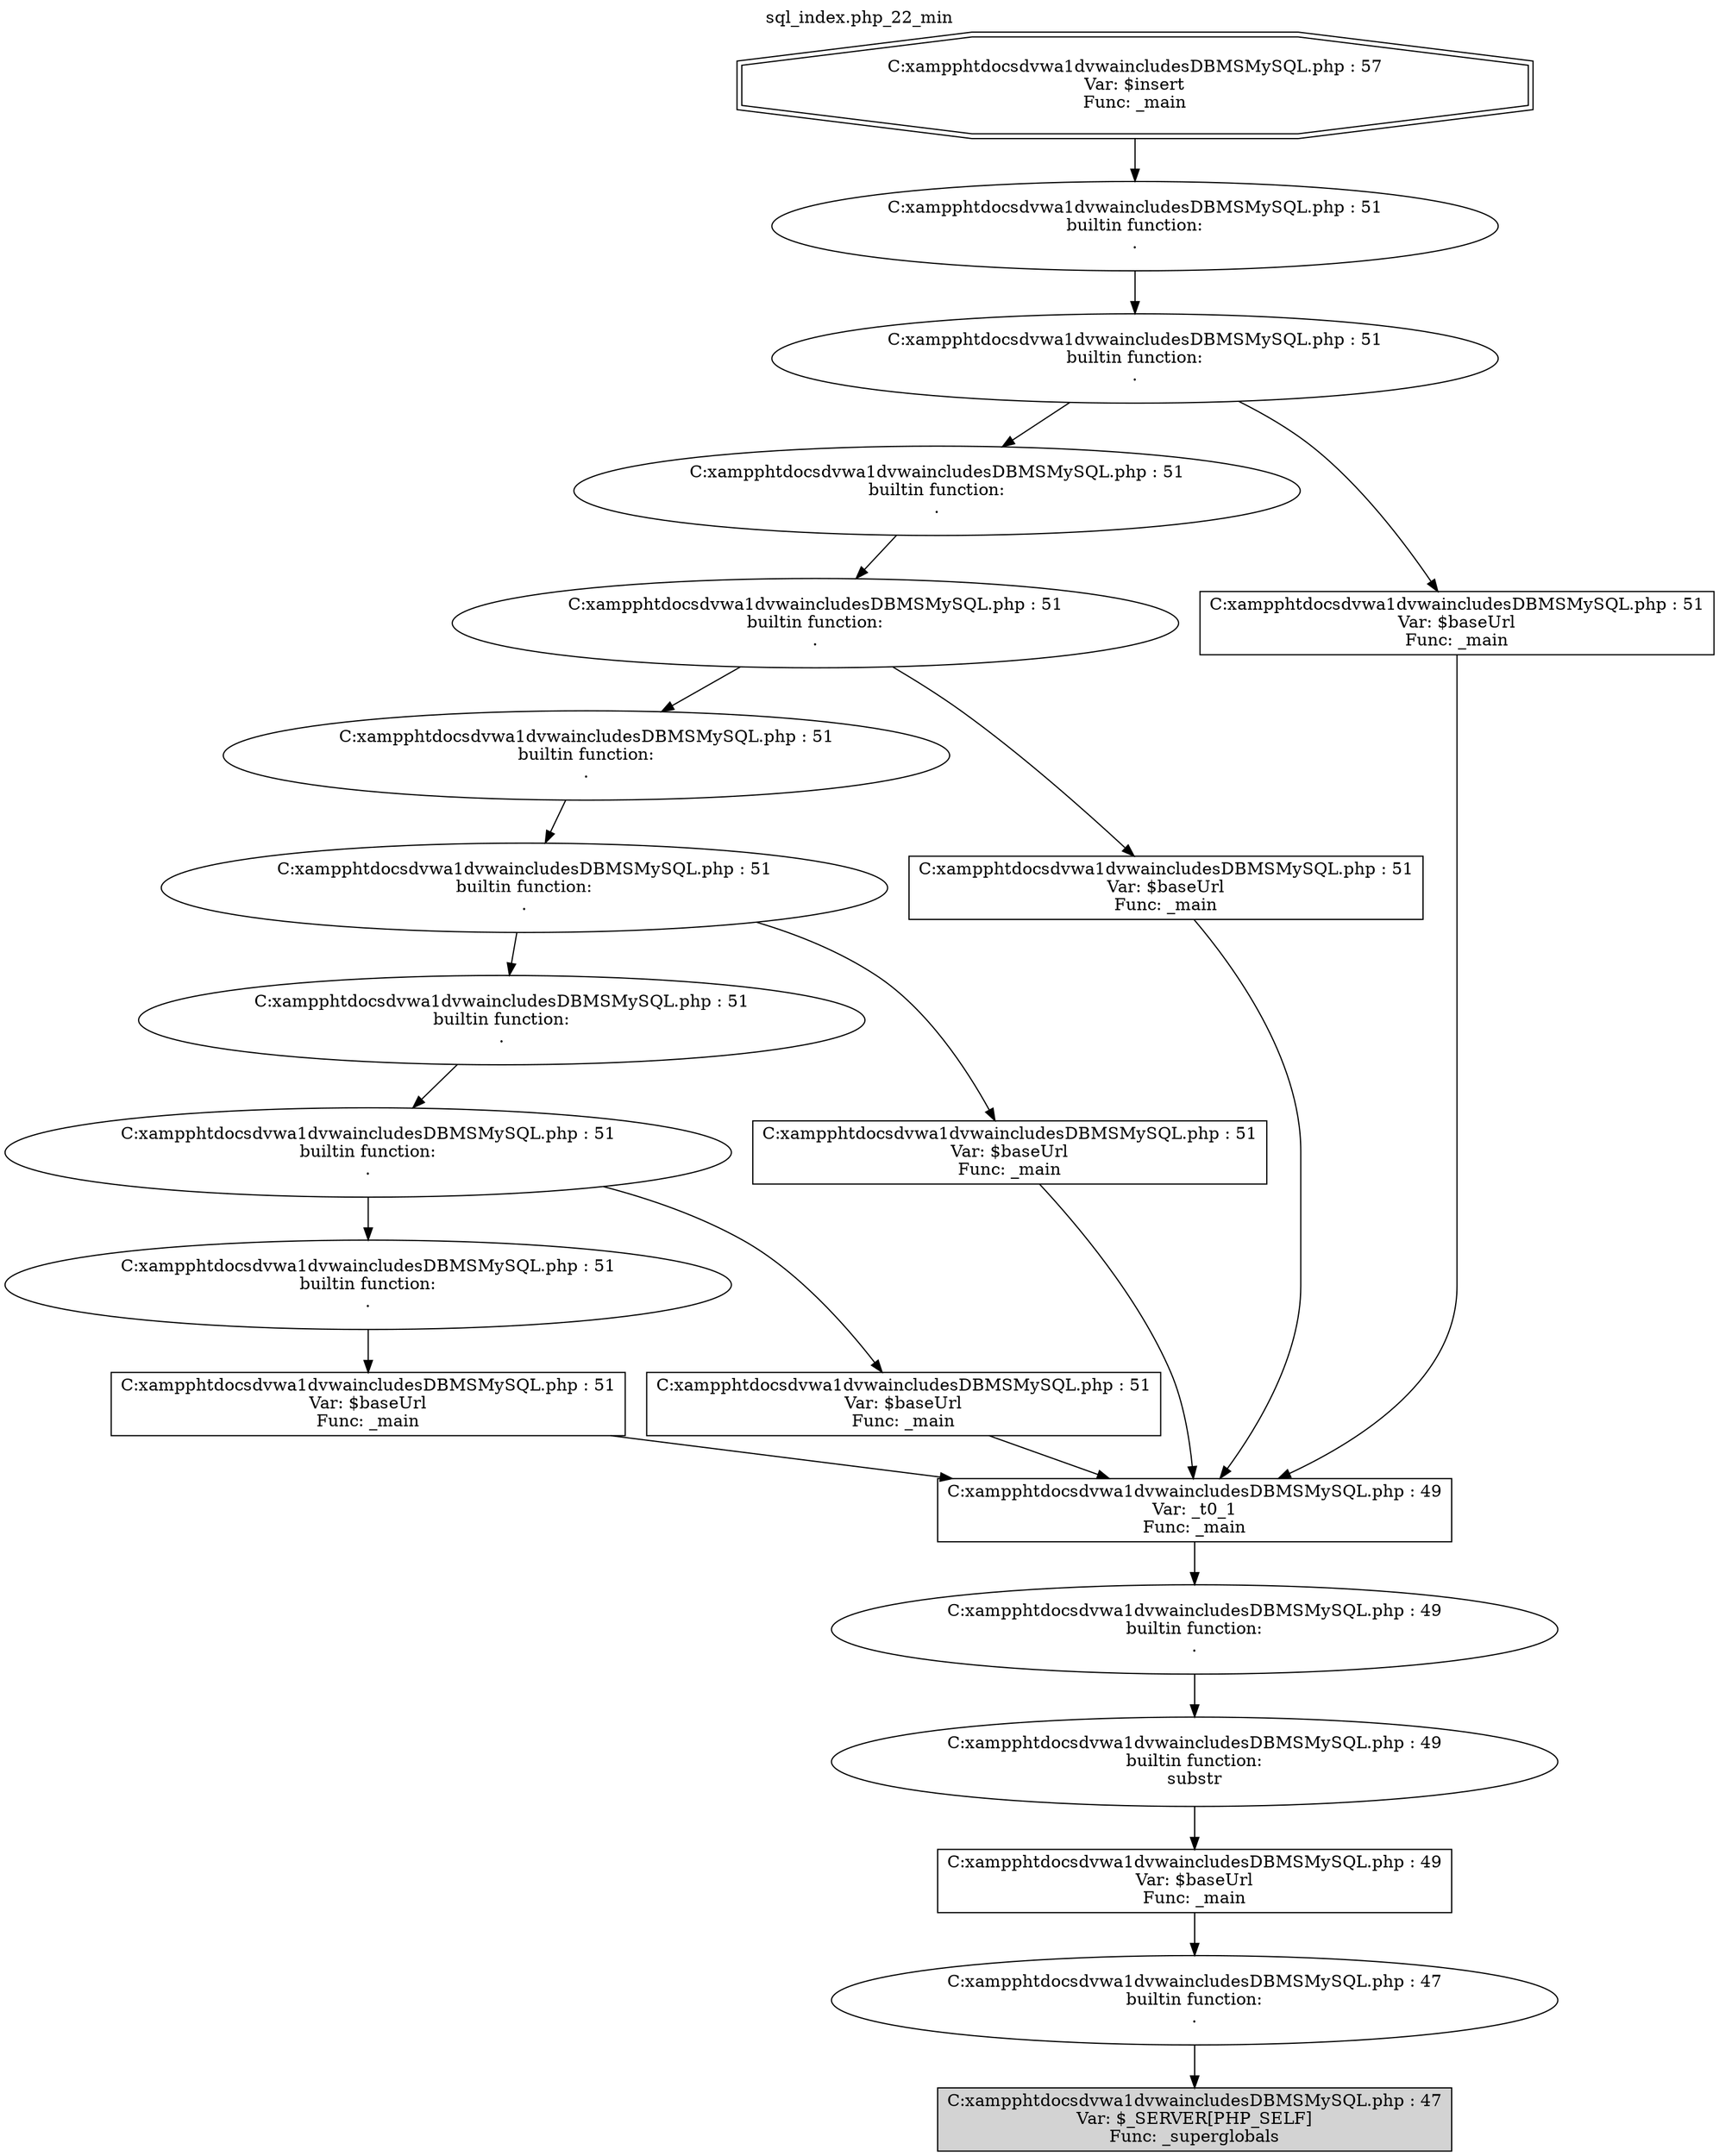 digraph cfg {
  label="sql_index.php_22_min";
  labelloc=t;
  n1 [shape=doubleoctagon, label="C:\xampp\htdocs\dvwa1\dvwa\includes\DBMS\MySQL.php : 57\nVar: $insert\nFunc: _main\n"];
  n2 [shape=ellipse, label="C:\xampp\htdocs\dvwa1\dvwa\includes\DBMS\MySQL.php : 51\nbuiltin function:\n.\n"];
  n3 [shape=ellipse, label="C:\xampp\htdocs\dvwa1\dvwa\includes\DBMS\MySQL.php : 51\nbuiltin function:\n.\n"];
  n4 [shape=ellipse, label="C:\xampp\htdocs\dvwa1\dvwa\includes\DBMS\MySQL.php : 51\nbuiltin function:\n.\n"];
  n5 [shape=ellipse, label="C:\xampp\htdocs\dvwa1\dvwa\includes\DBMS\MySQL.php : 51\nbuiltin function:\n.\n"];
  n6 [shape=ellipse, label="C:\xampp\htdocs\dvwa1\dvwa\includes\DBMS\MySQL.php : 51\nbuiltin function:\n.\n"];
  n7 [shape=ellipse, label="C:\xampp\htdocs\dvwa1\dvwa\includes\DBMS\MySQL.php : 51\nbuiltin function:\n.\n"];
  n8 [shape=ellipse, label="C:\xampp\htdocs\dvwa1\dvwa\includes\DBMS\MySQL.php : 51\nbuiltin function:\n.\n"];
  n9 [shape=ellipse, label="C:\xampp\htdocs\dvwa1\dvwa\includes\DBMS\MySQL.php : 51\nbuiltin function:\n.\n"];
  n10 [shape=ellipse, label="C:\xampp\htdocs\dvwa1\dvwa\includes\DBMS\MySQL.php : 51\nbuiltin function:\n.\n"];
  n11 [shape=box, label="C:\xampp\htdocs\dvwa1\dvwa\includes\DBMS\MySQL.php : 51\nVar: $baseUrl\nFunc: _main\n"];
  n12 [shape=box, label="C:\xampp\htdocs\dvwa1\dvwa\includes\DBMS\MySQL.php : 49\nVar: _t0_1\nFunc: _main\n"];
  n13 [shape=ellipse, label="C:\xampp\htdocs\dvwa1\dvwa\includes\DBMS\MySQL.php : 49\nbuiltin function:\n.\n"];
  n14 [shape=ellipse, label="C:\xampp\htdocs\dvwa1\dvwa\includes\DBMS\MySQL.php : 49\nbuiltin function:\nsubstr\n"];
  n15 [shape=box, label="C:\xampp\htdocs\dvwa1\dvwa\includes\DBMS\MySQL.php : 49\nVar: $baseUrl\nFunc: _main\n"];
  n16 [shape=ellipse, label="C:\xampp\htdocs\dvwa1\dvwa\includes\DBMS\MySQL.php : 47\nbuiltin function:\n.\n"];
  n17 [shape=box, label="C:\xampp\htdocs\dvwa1\dvwa\includes\DBMS\MySQL.php : 47\nVar: $_SERVER[PHP_SELF]\nFunc: _superglobals\n",style=filled];
  n18 [shape=box, label="C:\xampp\htdocs\dvwa1\dvwa\includes\DBMS\MySQL.php : 51\nVar: $baseUrl\nFunc: _main\n"];
  n19 [shape=box, label="C:\xampp\htdocs\dvwa1\dvwa\includes\DBMS\MySQL.php : 51\nVar: $baseUrl\nFunc: _main\n"];
  n20 [shape=box, label="C:\xampp\htdocs\dvwa1\dvwa\includes\DBMS\MySQL.php : 51\nVar: $baseUrl\nFunc: _main\n"];
  n21 [shape=box, label="C:\xampp\htdocs\dvwa1\dvwa\includes\DBMS\MySQL.php : 51\nVar: $baseUrl\nFunc: _main\n"];
  n1 -> n2;
  n2 -> n3;
  n3 -> n4;
  n3 -> n21;
  n4 -> n5;
  n5 -> n6;
  n5 -> n20;
  n6 -> n7;
  n7 -> n8;
  n7 -> n19;
  n8 -> n9;
  n9 -> n10;
  n9 -> n18;
  n10 -> n11;
  n11 -> n12;
  n12 -> n13;
  n13 -> n14;
  n14 -> n15;
  n15 -> n16;
  n16 -> n17;
  n18 -> n12;
  n19 -> n12;
  n20 -> n12;
  n21 -> n12;
}
